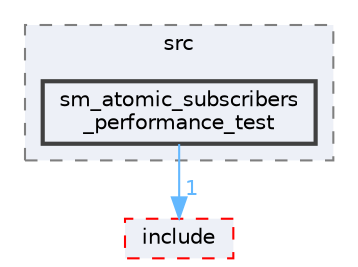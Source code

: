 digraph "smacc2_performance_tools/performance_tests/sm_atomic_subscribers_performance_test/src/sm_atomic_subscribers_performance_test"
{
 // LATEX_PDF_SIZE
  bgcolor="transparent";
  edge [fontname=Helvetica,fontsize=10,labelfontname=Helvetica,labelfontsize=10];
  node [fontname=Helvetica,fontsize=10,shape=box,height=0.2,width=0.4];
  compound=true
  subgraph clusterdir_795e2681d6b46ad03626a73b2bc1b67c {
    graph [ bgcolor="#edf0f7", pencolor="grey50", label="src", fontname=Helvetica,fontsize=10 style="filled,dashed", URL="dir_795e2681d6b46ad03626a73b2bc1b67c.html",tooltip=""]
  dir_78212a29efde0ffc511e034ea138d230 [label="sm_atomic_subscribers\l_performance_test", fillcolor="#edf0f7", color="grey25", style="filled,bold", URL="dir_78212a29efde0ffc511e034ea138d230.html",tooltip=""];
  }
  dir_f4664a6ef58c63496884d1bc2b8c7045 [label="include", fillcolor="#edf0f7", color="red", style="filled,dashed", URL="dir_f4664a6ef58c63496884d1bc2b8c7045.html",tooltip=""];
  dir_78212a29efde0ffc511e034ea138d230->dir_f4664a6ef58c63496884d1bc2b8c7045 [headlabel="1", labeldistance=1.5 headhref="dir_000117_000067.html" color="steelblue1" fontcolor="steelblue1"];
}
